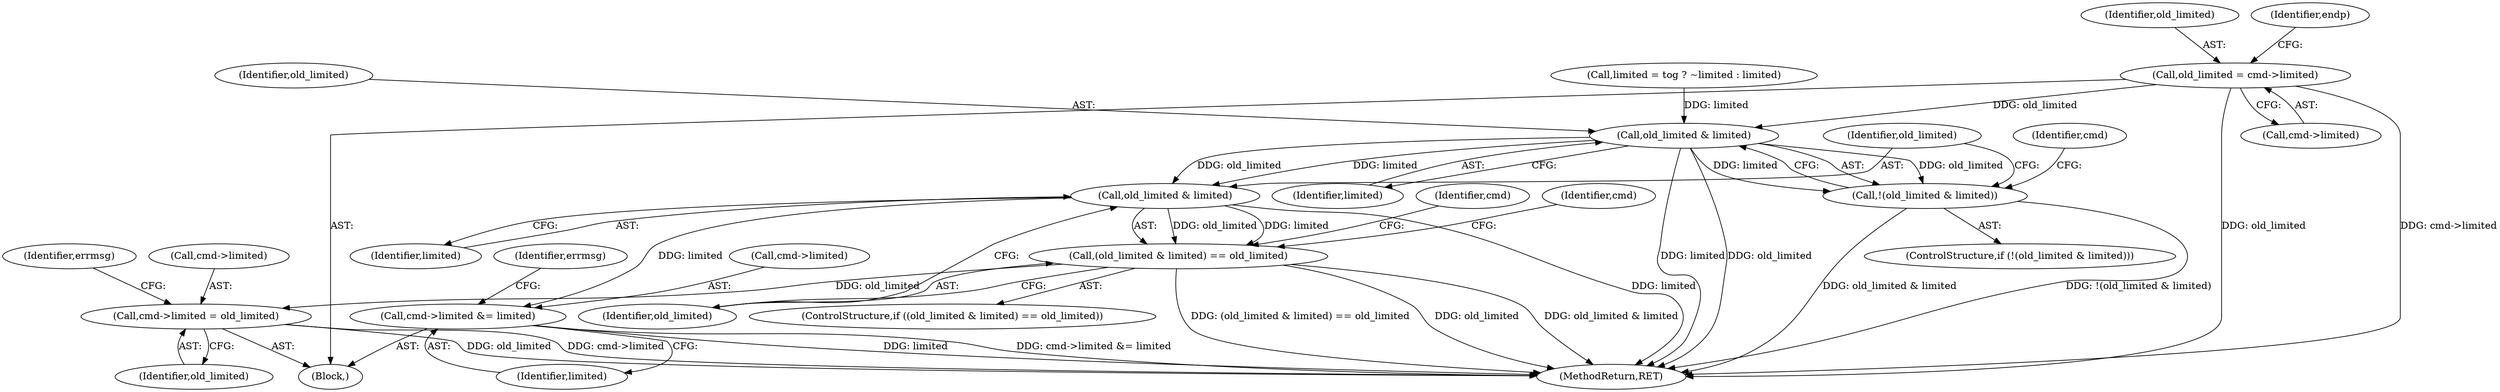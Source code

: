 digraph "0_httpd_29afdd2550b3d30a8defece2b95ae81edcf66ac9@pointer" {
"1000129" [label="(Call,old_limited = cmd->limited)"];
"1000242" [label="(Call,old_limited & limited)"];
"1000241" [label="(Call,!(old_limited & limited))"];
"1000261" [label="(Call,old_limited & limited)"];
"1000260" [label="(Call,(old_limited & limited) == old_limited)"];
"1000295" [label="(Call,cmd->limited = old_limited)"];
"1000278" [label="(Call,cmd->limited &= limited)"];
"1000234" [label="(Call,limited = tog ? ~limited : limited)"];
"1000301" [label="(Identifier,errmsg)"];
"1000129" [label="(Call,old_limited = cmd->limited)"];
"1000296" [label="(Call,cmd->limited)"];
"1000243" [label="(Identifier,old_limited)"];
"1000131" [label="(Call,cmd->limited)"];
"1000244" [label="(Identifier,limited)"];
"1000242" [label="(Call,old_limited & limited)"];
"1000279" [label="(Call,cmd->limited)"];
"1000259" [label="(ControlStructure,if ((old_limited & limited) == old_limited))"];
"1000269" [label="(Identifier,cmd)"];
"1000284" [label="(Identifier,errmsg)"];
"1000249" [label="(Identifier,cmd)"];
"1000261" [label="(Call,old_limited & limited)"];
"1000108" [label="(Block,)"];
"1000260" [label="(Call,(old_limited & limited) == old_limited)"];
"1000295" [label="(Call,cmd->limited = old_limited)"];
"1000130" [label="(Identifier,old_limited)"];
"1000278" [label="(Call,cmd->limited &= limited)"];
"1000302" [label="(MethodReturn,RET)"];
"1000240" [label="(ControlStructure,if (!(old_limited & limited)))"];
"1000264" [label="(Identifier,old_limited)"];
"1000282" [label="(Identifier,limited)"];
"1000262" [label="(Identifier,old_limited)"];
"1000299" [label="(Identifier,old_limited)"];
"1000280" [label="(Identifier,cmd)"];
"1000241" [label="(Call,!(old_limited & limited))"];
"1000137" [label="(Identifier,endp)"];
"1000263" [label="(Identifier,limited)"];
"1000129" -> "1000108"  [label="AST: "];
"1000129" -> "1000131"  [label="CFG: "];
"1000130" -> "1000129"  [label="AST: "];
"1000131" -> "1000129"  [label="AST: "];
"1000137" -> "1000129"  [label="CFG: "];
"1000129" -> "1000302"  [label="DDG: old_limited"];
"1000129" -> "1000302"  [label="DDG: cmd->limited"];
"1000129" -> "1000242"  [label="DDG: old_limited"];
"1000242" -> "1000241"  [label="AST: "];
"1000242" -> "1000244"  [label="CFG: "];
"1000243" -> "1000242"  [label="AST: "];
"1000244" -> "1000242"  [label="AST: "];
"1000241" -> "1000242"  [label="CFG: "];
"1000242" -> "1000302"  [label="DDG: limited"];
"1000242" -> "1000302"  [label="DDG: old_limited"];
"1000242" -> "1000241"  [label="DDG: old_limited"];
"1000242" -> "1000241"  [label="DDG: limited"];
"1000234" -> "1000242"  [label="DDG: limited"];
"1000242" -> "1000261"  [label="DDG: old_limited"];
"1000242" -> "1000261"  [label="DDG: limited"];
"1000241" -> "1000240"  [label="AST: "];
"1000249" -> "1000241"  [label="CFG: "];
"1000262" -> "1000241"  [label="CFG: "];
"1000241" -> "1000302"  [label="DDG: old_limited & limited"];
"1000241" -> "1000302"  [label="DDG: !(old_limited & limited)"];
"1000261" -> "1000260"  [label="AST: "];
"1000261" -> "1000263"  [label="CFG: "];
"1000262" -> "1000261"  [label="AST: "];
"1000263" -> "1000261"  [label="AST: "];
"1000264" -> "1000261"  [label="CFG: "];
"1000261" -> "1000302"  [label="DDG: limited"];
"1000261" -> "1000260"  [label="DDG: old_limited"];
"1000261" -> "1000260"  [label="DDG: limited"];
"1000261" -> "1000278"  [label="DDG: limited"];
"1000260" -> "1000259"  [label="AST: "];
"1000260" -> "1000264"  [label="CFG: "];
"1000264" -> "1000260"  [label="AST: "];
"1000269" -> "1000260"  [label="CFG: "];
"1000280" -> "1000260"  [label="CFG: "];
"1000260" -> "1000302"  [label="DDG: (old_limited & limited) == old_limited"];
"1000260" -> "1000302"  [label="DDG: old_limited"];
"1000260" -> "1000302"  [label="DDG: old_limited & limited"];
"1000260" -> "1000295"  [label="DDG: old_limited"];
"1000295" -> "1000108"  [label="AST: "];
"1000295" -> "1000299"  [label="CFG: "];
"1000296" -> "1000295"  [label="AST: "];
"1000299" -> "1000295"  [label="AST: "];
"1000301" -> "1000295"  [label="CFG: "];
"1000295" -> "1000302"  [label="DDG: cmd->limited"];
"1000295" -> "1000302"  [label="DDG: old_limited"];
"1000278" -> "1000108"  [label="AST: "];
"1000278" -> "1000282"  [label="CFG: "];
"1000279" -> "1000278"  [label="AST: "];
"1000282" -> "1000278"  [label="AST: "];
"1000284" -> "1000278"  [label="CFG: "];
"1000278" -> "1000302"  [label="DDG: limited"];
"1000278" -> "1000302"  [label="DDG: cmd->limited &= limited"];
}
